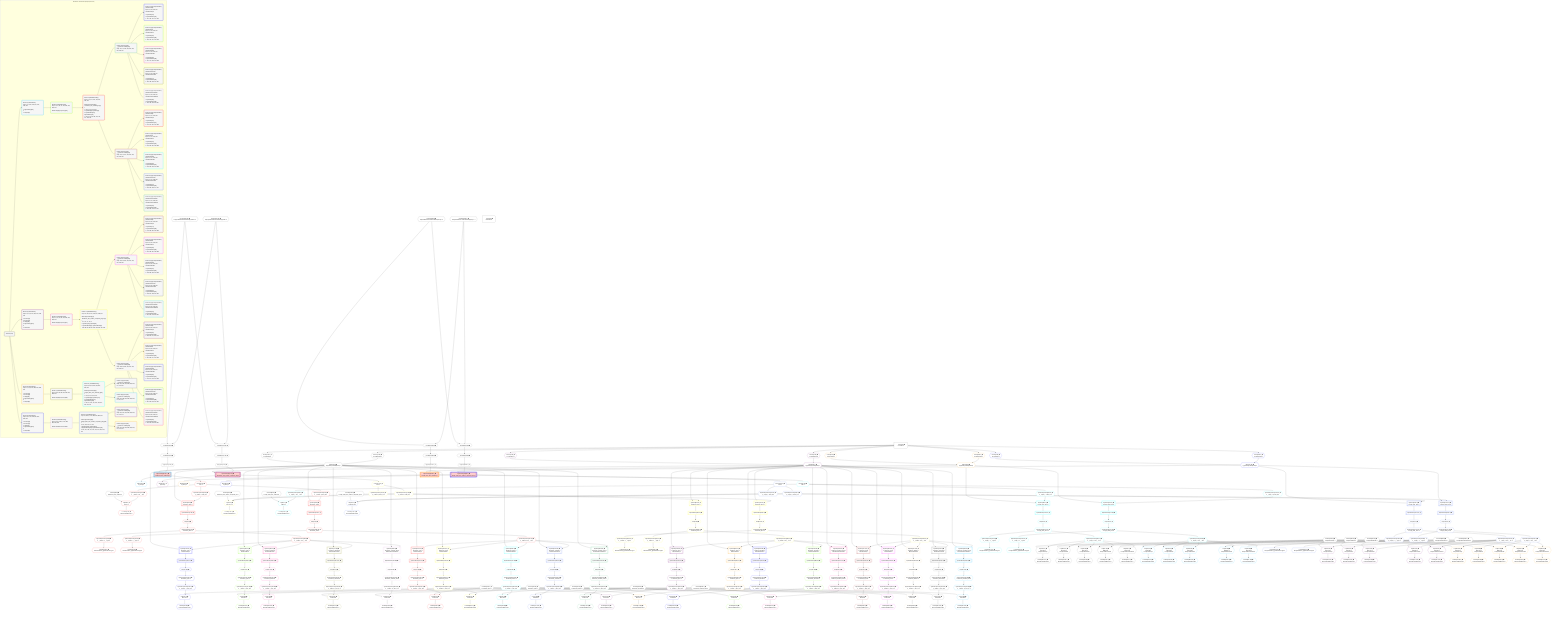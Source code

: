 %%{init: {'themeVariables': { 'fontSize': '12px'}}}%%
graph TD
    classDef path fill:#eee,stroke:#000,color:#000
    classDef plan fill:#fff,stroke-width:1px,color:#000
    classDef itemplan fill:#fff,stroke-width:2px,color:#000
    classDef unbatchedplan fill:#dff,stroke-width:1px,color:#000
    classDef sideeffectplan fill:#fcc,stroke-width:2px,color:#000
    classDef bucket fill:#f6f6f6,color:#000,stroke-width:2px,text-align:left

    subgraph "Buckets for mutations/v4/polymorphic.relay"
    Bucket0("Bucket 0 (root)"):::bucket
    Bucket1("Bucket 1 (mutationField)<br />Deps: 14, 15, 50, 420, 426, 432, 438, 444<br /><br />1: PgInsertSingle[11]<br />2: <br />ᐳ: Object[16]"):::bucket
    Bucket2("Bucket 2 (mutationField)<br />Deps: 26, 2, 69, 420, 426, 432, 438, 444<br /><br />1: Access[23]<br />2: Access[24]<br />3: Object[25]<br />4: PgInsertSingle[22]<br />5: <br />ᐳ: Object[27]"):::bucket
    Bucket3("Bucket 3 (mutationField)<br />Deps: 37, 2, 89, 540, 546, 552, 558, 564<br /><br />1: Access[34]<br />2: Access[35]<br />3: Object[36]<br />4: PgInsertSingle[33]<br />5: <br />ᐳ: Object[38]"):::bucket
    Bucket4("Bucket 4 (mutationField)<br />Deps: 48, 2, 108, 540, 546, 552, 558, 564<br /><br />1: Access[45]<br />2: Access[46]<br />3: Object[47]<br />4: PgInsertSingle[44]<br />5: <br />ᐳ: Object[49]"):::bucket
    Bucket5("Bucket 5 (nullableBoundary)<br />Deps: 16, 11, 50, 14, 420, 426, 432, 438, 444<br /><br />ROOT Object{1}ᐸ{result}ᐳ[16]"):::bucket
    Bucket6("Bucket 6 (nullableBoundary)<br />Deps: 27, 22, 69, 25, 420, 426, 432, 438, 444<br /><br />ROOT Object{2}ᐸ{result}ᐳ[27]"):::bucket
    Bucket7("Bucket 7 (nullableBoundary)<br />Deps: 38, 33, 89, 36, 540, 546, 552, 558, 564<br /><br />ROOT Object{3}ᐸ{result}ᐳ[38]"):::bucket
    Bucket8("Bucket 8 (nullableBoundary)<br />Deps: 49, 44, 108, 47, 540, 546, 552, 558, 564<br /><br />ROOT Object{4}ᐸ{result}ᐳ[49]"):::bucket
    Bucket9("Bucket 9 (nullableBoundary)<br />Deps: 11, 50, 14, 420, 426, 432, 438, 444<br /><br />ROOT PgInsertSingle{1}ᐸrelational_item_relations()ᐳ[11]<br />1: <br />ᐳ: 52, 51, 53, 54, 55, 63<br />2: PgSelect[56], PgSelect[64]<br />3: PgSelectRows[61], PgSelectRows[67]<br />ᐳ: 60, 62, 66, 68, 128, 130, 131, 197, 199, 200"):::bucket
    Bucket10("Bucket 10 (nullableBoundary)<br />Deps: 22, 69, 25, 420, 426, 432, 438, 444<br /><br />ROOT PgInsertSingle{2}ᐸrelational_item_relation_composite_pks()ᐳ[22]<br />1: <br />ᐳ: 71, 70, 72, 73, 74<br />2: PgSelect[76], PgSelect[84]<br />3: PgSelectRows[81], PgSelectRows[87]<br />ᐳ: 80, 82, 86, 88, 266, 268, 269, 335, 337, 338"):::bucket
    Bucket11("Bucket 11 (nullableBoundary)<br />Deps: 33, 89, 36, 540, 546, 552, 558, 564<br /><br />ROOT PgInsertSingle{3}ᐸsingle_table_item_relations()ᐳ[33]<br />1: <br />ᐳ: 91, 90, 92, 93, 94, 102<br />2: PgSelect[95], PgSelect[103]<br />3: PgSelectRows[100], PgSelectRows[106]<br />ᐳ: 99, 101, 105, 107, 404, 406, 407, 408, 410, 411"):::bucket
    Bucket12("Bucket 12 (nullableBoundary)<br />Deps: 44, 108, 47, 540, 546, 552, 558, 564<br /><br />ROOT PgInsertSingle{4}ᐸsingle_table_item_relation_composite_pks()ᐳ[44]<br />1: <br />ᐳ: 110, 109, 111, 112, 113<br />2: PgSelect[115], PgSelect[123]<br />3: PgSelectRows[120], PgSelectRows[126]<br />ᐳ: 119, 121, 125, 127, 412, 414, 415, 416, 418, 419"):::bucket
    Bucket13("Bucket 13 (polymorphic)<br />__typename: Lambda[131]<br />Deps: 131, 14, 128, 420, 426, 432, 438, 444, 130"):::bucket
    Bucket14("Bucket 14 (polymorphic)<br />__typename: Lambda[200]<br />Deps: 200, 14, 197, 420, 426, 432, 438, 444, 199"):::bucket
    Bucket15("Bucket 15 (polymorphic)<br />__typename: Lambda[269]<br />Deps: 269, 25, 266, 420, 426, 432, 438, 444, 268"):::bucket
    Bucket16("Bucket 16 (polymorphic)<br />__typename: Lambda[338]<br />Deps: 338, 25, 335, 420, 426, 432, 438, 444, 337"):::bucket
    Bucket17("Bucket 17 (polymorphic)<br />__typename: Lambda[407]<br />Deps: 540, 404, 546, 552, 558, 564, 407, 101, 406"):::bucket
    Bucket18("Bucket 18 (polymorphic)<br />__typename: Lambda[411]<br />Deps: 540, 408, 546, 552, 558, 564, 411, 107, 410"):::bucket
    Bucket19("Bucket 19 (polymorphic)<br />__typename: Lambda[415]<br />Deps: 540, 412, 546, 552, 558, 564, 415, 121, 414"):::bucket
    Bucket20("Bucket 20 (polymorphic)<br />__typename: Lambda[419]<br />Deps: 540, 416, 546, 552, 558, 564, 419, 127, 418"):::bucket
    Bucket21("Bucket 21 (polymorphicPartition)<br />|RelationalTopic<br />Deps: 14, 128, 420, 130<br />ᐳRelationalTopic<br /><br />1: PgSelect[133]<br />2: PgSelectRows[142]<br />ᐳ: 141, 144, 421, 422, 423"):::bucket
    Bucket22("Bucket 22 (polymorphicPartition)<br />|RelationalPost<br />Deps: 14, 128, 426, 130<br />ᐳRelationalPost<br /><br />1: PgSelect[146]<br />2: PgSelectRows[155]<br />ᐳ: 154, 157, 427, 428, 429"):::bucket
    Bucket23("Bucket 23 (polymorphicPartition)<br />|RelationalDivider<br />Deps: 14, 128, 432, 130<br />ᐳRelationalDivider<br /><br />1: PgSelect[159]<br />2: PgSelectRows[168]<br />ᐳ: 167, 170, 433, 434, 435"):::bucket
    Bucket24("Bucket 24 (polymorphicPartition)<br />|RelationalChecklist<br />Deps: 14, 128, 438, 130<br />ᐳRelationalChecklist<br /><br />1: PgSelect[172]<br />2: PgSelectRows[181]<br />ᐳ: 180, 183, 439, 440, 441"):::bucket
    Bucket25("Bucket 25 (polymorphicPartition)<br />|RelationalChecklistItem<br />Deps: 14, 128, 444, 130<br />ᐳRelationalChecklistItem<br /><br />1: PgSelect[185]<br />2: PgSelectRows[194]<br />ᐳ: 193, 196, 445, 446, 447"):::bucket
    Bucket26("Bucket 26 (polymorphicPartition)<br />|RelationalTopic<br />Deps: 14, 197, 420, 199<br />ᐳRelationalTopic<br /><br />1: PgSelect[202]<br />2: PgSelectRows[211]<br />ᐳ: 210, 213, 451, 452, 453"):::bucket
    Bucket27("Bucket 27 (polymorphicPartition)<br />|RelationalPost<br />Deps: 14, 197, 426, 199<br />ᐳRelationalPost<br /><br />1: PgSelect[215]<br />2: PgSelectRows[224]<br />ᐳ: 223, 226, 457, 458, 459"):::bucket
    Bucket28("Bucket 28 (polymorphicPartition)<br />|RelationalDivider<br />Deps: 14, 197, 432, 199<br />ᐳRelationalDivider<br /><br />1: PgSelect[228]<br />2: PgSelectRows[237]<br />ᐳ: 236, 239, 463, 464, 465"):::bucket
    Bucket29("Bucket 29 (polymorphicPartition)<br />|RelationalChecklist<br />Deps: 14, 197, 438, 199<br />ᐳRelationalChecklist<br /><br />1: PgSelect[241]<br />2: PgSelectRows[250]<br />ᐳ: 249, 252, 469, 470, 471"):::bucket
    Bucket30("Bucket 30 (polymorphicPartition)<br />|RelationalChecklistItem<br />Deps: 14, 197, 444, 199<br />ᐳRelationalChecklistItem<br /><br />1: PgSelect[254]<br />2: PgSelectRows[263]<br />ᐳ: 262, 265, 475, 476, 477"):::bucket
    Bucket31("Bucket 31 (polymorphicPartition)<br />|RelationalTopic<br />Deps: 25, 266, 420, 268<br />ᐳRelationalTopic<br /><br />1: PgSelect[271]<br />2: PgSelectRows[280]<br />ᐳ: 279, 282, 481, 482, 483"):::bucket
    Bucket32("Bucket 32 (polymorphicPartition)<br />|RelationalPost<br />Deps: 25, 266, 426, 268<br />ᐳRelationalPost<br /><br />1: PgSelect[284]<br />2: PgSelectRows[293]<br />ᐳ: 292, 295, 487, 488, 489"):::bucket
    Bucket33("Bucket 33 (polymorphicPartition)<br />|RelationalDivider<br />Deps: 25, 266, 432, 268<br />ᐳRelationalDivider<br /><br />1: PgSelect[297]<br />2: PgSelectRows[306]<br />ᐳ: 305, 308, 493, 494, 495"):::bucket
    Bucket34("Bucket 34 (polymorphicPartition)<br />|RelationalChecklist<br />Deps: 25, 266, 438, 268<br />ᐳRelationalChecklist<br /><br />1: PgSelect[310]<br />2: PgSelectRows[319]<br />ᐳ: 318, 321, 499, 500, 501"):::bucket
    Bucket35("Bucket 35 (polymorphicPartition)<br />|RelationalChecklistItem<br />Deps: 25, 266, 444, 268<br />ᐳRelationalChecklistItem<br /><br />1: PgSelect[323]<br />2: PgSelectRows[332]<br />ᐳ: 331, 334, 505, 506, 507"):::bucket
    Bucket36("Bucket 36 (polymorphicPartition)<br />|RelationalTopic<br />Deps: 25, 335, 420, 337<br />ᐳRelationalTopic<br /><br />1: PgSelect[340]<br />2: PgSelectRows[349]<br />ᐳ: 348, 351, 511, 512, 513"):::bucket
    Bucket37("Bucket 37 (polymorphicPartition)<br />|RelationalPost<br />Deps: 25, 335, 426, 337<br />ᐳRelationalPost<br /><br />1: PgSelect[353]<br />2: PgSelectRows[362]<br />ᐳ: 361, 364, 517, 518, 519"):::bucket
    Bucket38("Bucket 38 (polymorphicPartition)<br />|RelationalDivider<br />Deps: 25, 335, 432, 337<br />ᐳRelationalDivider<br /><br />1: PgSelect[366]<br />2: PgSelectRows[375]<br />ᐳ: 374, 377, 523, 524, 525"):::bucket
    Bucket39("Bucket 39 (polymorphicPartition)<br />|RelationalChecklist<br />Deps: 25, 335, 438, 337<br />ᐳRelationalChecklist<br /><br />1: PgSelect[379]<br />2: PgSelectRows[388]<br />ᐳ: 387, 390, 529, 530, 531"):::bucket
    Bucket40("Bucket 40 (polymorphicPartition)<br />|RelationalChecklistItem<br />Deps: 25, 335, 444, 337<br />ᐳRelationalChecklistItem<br /><br />1: PgSelect[392]<br />2: PgSelectRows[401]<br />ᐳ: 400, 403, 535, 536, 537"):::bucket
    end
    Bucket0 --> Bucket1 & Bucket2 & Bucket3 & Bucket4
    Bucket1 --> Bucket5
    Bucket2 --> Bucket6
    Bucket3 --> Bucket7
    Bucket4 --> Bucket8
    Bucket5 --> Bucket9
    Bucket6 --> Bucket10
    Bucket7 --> Bucket11
    Bucket8 --> Bucket12
    Bucket9 --> Bucket13 & Bucket14
    Bucket10 --> Bucket15 & Bucket16
    Bucket11 --> Bucket17 & Bucket18
    Bucket12 --> Bucket19 & Bucket20
    Bucket13 --> Bucket21 & Bucket22 & Bucket23 & Bucket24 & Bucket25
    Bucket14 --> Bucket26 & Bucket27 & Bucket28 & Bucket29 & Bucket30
    Bucket15 --> Bucket31 & Bucket32 & Bucket33 & Bucket34 & Bucket35
    Bucket16 --> Bucket36 & Bucket37 & Bucket38 & Bucket39 & Bucket40

    %% plan dependencies
    __InputObject8{{"__InputObject[8∈0] ➊"}}:::plan
    Constant660{{"Constant[660∈0] ➊<br />ᐸ'WyJyZWxhdGlvbmFsX3RvcGljcyIsMV0='ᐳ"}}:::plan
    Constant661{{"Constant[661∈0] ➊<br />ᐸ'WyJyZWxhdGlvbmFsX3RvcGljcyIsMl0='ᐳ"}}:::plan
    Constant660 & Constant661 --> __InputObject8
    __InputObject30{{"__InputObject[30∈0] ➊"}}:::plan
    Constant662{{"Constant[662∈0] ➊<br />ᐸ'WyJTaW5nbGVUYWJsZVRvcGljIiwxXQ=='ᐳ"}}:::plan
    Constant663{{"Constant[663∈0] ➊<br />ᐸ'WyJTaW5nbGVUYWJsZVRvcGljIiwyXQ=='ᐳ"}}:::plan
    Constant662 & Constant663 --> __InputObject30
    __InputObject6{{"__InputObject[6∈0] ➊"}}:::plan
    __InputObject8 --> __InputObject6
    Object14{{"Object[14∈0] ➊<br />ᐸ{pgSettings,withPgClient}ᐳ"}}:::plan
    Access12{{"Access[12∈0] ➊<br />ᐸ2.pgSettingsᐳ"}}:::plan
    Access13{{"Access[13∈0] ➊<br />ᐸ2.withPgClientᐳ"}}:::plan
    Access12 & Access13 --> Object14
    __InputObject17{{"__InputObject[17∈0] ➊"}}:::plan
    __InputObject19{{"__InputObject[19∈0] ➊"}}:::plan
    __InputObject19 --> __InputObject17
    Constant660 & Constant661 --> __InputObject19
    __InputObject28{{"__InputObject[28∈0] ➊"}}:::plan
    __InputObject30 --> __InputObject28
    __InputObject39{{"__InputObject[39∈0] ➊"}}:::plan
    __InputObject41{{"__InputObject[41∈0] ➊"}}:::plan
    __InputObject41 --> __InputObject39
    Constant662 & Constant663 --> __InputObject41
    __Value2["__Value[2∈0] ➊<br />ᐸcontextᐳ"]:::plan
    __Value2 --> Access12
    __Value2 --> Access13
    ApplyInput15{{"ApplyInput[15∈0] ➊"}}:::plan
    __InputObject6 --> ApplyInput15
    ApplyInput26{{"ApplyInput[26∈0] ➊"}}:::plan
    __InputObject17 --> ApplyInput26
    ApplyInput37{{"ApplyInput[37∈0] ➊"}}:::plan
    __InputObject28 --> ApplyInput37
    ApplyInput48{{"ApplyInput[48∈0] ➊"}}:::plan
    __InputObject39 --> ApplyInput48
    __Value4["__Value[4∈0] ➊<br />ᐸrootValueᐳ"]:::plan
    Constant50{{"Constant[50∈0] ➊<br />ᐸ'relational_item_relations'ᐳ"}}:::plan
    Constant69{{"Constant[69∈0] ➊<br />ᐸ'relational_item_relation_composite_pks'ᐳ"}}:::plan
    Constant89{{"Constant[89∈0] ➊<br />ᐸ'single_table_item_relations'ᐳ"}}:::plan
    Constant108{{"Constant[108∈0] ➊<br />ᐸ'single_table_item_relation_composite_pks'ᐳ"}}:::plan
    Constant420{{"Constant[420∈0] ➊<br />ᐸ'relational_topics'ᐳ"}}:::plan
    Constant426{{"Constant[426∈0] ➊<br />ᐸ'relational_posts'ᐳ"}}:::plan
    Constant432{{"Constant[432∈0] ➊<br />ᐸ'relational_dividers'ᐳ"}}:::plan
    Constant438{{"Constant[438∈0] ➊<br />ᐸ'relational_checklists'ᐳ"}}:::plan
    Constant444{{"Constant[444∈0] ➊<br />ᐸ'relational_checklist_items'ᐳ"}}:::plan
    Constant540{{"Constant[540∈0] ➊<br />ᐸ'SingleTableTopic'ᐳ"}}:::plan
    Constant546{{"Constant[546∈0] ➊<br />ᐸ'SingleTablePost'ᐳ"}}:::plan
    Constant552{{"Constant[552∈0] ➊<br />ᐸ'SingleTableDivider'ᐳ"}}:::plan
    Constant558{{"Constant[558∈0] ➊<br />ᐸ'SingleTableChecklist'ᐳ"}}:::plan
    Constant564{{"Constant[564∈0] ➊<br />ᐸ'SingleTableChecklistItem'ᐳ"}}:::plan
    PgInsertSingle11[["PgInsertSingle[11∈1] ➊<br />ᐸrelational_item_relations()ᐳ"]]:::sideeffectplan
    Object14 & ApplyInput15 --> PgInsertSingle11
    Object16{{"Object[16∈1] ➊<br />ᐸ{result}ᐳ"}}:::plan
    PgInsertSingle11 --> Object16
    List53{{"List[53∈9] ➊<br />ᐸ50,51ᐳ"}}:::plan
    PgClassExpression51{{"PgClassExpression[51∈9] ➊<br />ᐸ__relation...ons__.”id”ᐳ"}}:::plan
    Constant50 & PgClassExpression51 --> List53
    PgSelect56[["PgSelect[56∈9] ➊<br />ᐸrelational_itemsᐳ"]]:::plan
    PgClassExpression55{{"PgClassExpression[55∈9] ➊<br />ᐸ__relation...”child_id”ᐳ"}}:::plan
    Object14 & PgClassExpression55 --> PgSelect56
    PgSelect64[["PgSelect[64∈9] ➊<br />ᐸrelational_itemsᐳ"]]:::plan
    PgClassExpression63{{"PgClassExpression[63∈9] ➊<br />ᐸ__relation...parent_id”ᐳ"}}:::plan
    Object14 & PgClassExpression63 --> PgSelect64
    Access52{{"Access[52∈9] ➊<br />ᐸ11.tᐳ"}}:::plan
    Access52 --> PgClassExpression51
    PgInsertSingle11 --> Access52
    Lambda54{{"Lambda[54∈9] ➊<br />ᐸbase64JSONEncodeᐳ"}}:::plan
    List53 --> Lambda54
    Access52 --> PgClassExpression55
    First60{{"First[60∈9] ➊"}}:::plan
    PgSelectRows61[["PgSelectRows[61∈9] ➊"]]:::plan
    PgSelectRows61 --> First60
    PgSelect56 --> PgSelectRows61
    PgSelectSingle62{{"PgSelectSingle[62∈9] ➊<br />ᐸrelational_itemsᐳ"}}:::plan
    First60 --> PgSelectSingle62
    Access52 --> PgClassExpression63
    First66{{"First[66∈9] ➊"}}:::plan
    PgSelectRows67[["PgSelectRows[67∈9] ➊"]]:::plan
    PgSelectRows67 --> First66
    PgSelect64 --> PgSelectRows67
    PgSelectSingle68{{"PgSelectSingle[68∈9] ➊<br />ᐸrelational_itemsᐳ"}}:::plan
    First66 --> PgSelectSingle68
    PgClassExpression128{{"PgClassExpression[128∈9] ➊<br />ᐸ__relation...ems__.”id”ᐳ"}}:::plan
    PgSelectSingle62 --> PgClassExpression128
    PgClassExpression130{{"PgClassExpression[130∈9] ➊<br />ᐸ__relation...s__.”type”ᐳ"}}:::plan
    PgSelectSingle62 --> PgClassExpression130
    Lambda131{{"Lambda[131∈9] ➊<br />ᐸRelationalItem_typeNameFromTypeᐳ"}}:::plan
    PgClassExpression130 --> Lambda131
    PgClassExpression197{{"PgClassExpression[197∈9] ➊<br />ᐸ__relation...ems__.”id”ᐳ"}}:::plan
    PgSelectSingle68 --> PgClassExpression197
    PgClassExpression199{{"PgClassExpression[199∈9] ➊<br />ᐸ__relation...s__.”type”ᐳ"}}:::plan
    PgSelectSingle68 --> PgClassExpression199
    Lambda200{{"Lambda[200∈9] ➊<br />ᐸRelationalItem_typeNameFromTypeᐳ"}}:::plan
    PgClassExpression199 --> Lambda200
    PgSelect133[["PgSelect[133∈21] ➊<br />ᐸrelational_topicsᐳ<br />ᐳRelationalTopic"]]:::plan
    Object14 & PgClassExpression128 --> PgSelect133
    List422{{"List[422∈21] ➊^<br />ᐸ420,421ᐳ"}}:::plan
    PgClassExpression421{{"PgClassExpression[421∈21] ➊^<br />ᐸ__relation...c_item_id”ᐳ"}}:::plan
    Constant420 & PgClassExpression421 --> List422
    First141{{"First[141∈21] ➊^"}}:::plan
    PgSelectRows142[["PgSelectRows[142∈21] ➊^"]]:::plan
    PgSelectRows142 --> First141
    PgSelect133 --> PgSelectRows142
    PgSelectSingle144{{"PgSelectSingle[144∈21] ➊^<br />ᐸrelational_topicsᐳ"}}:::plan
    First141 --> PgSelectSingle144
    PgSelectSingle144 --> PgClassExpression421
    Lambda423{{"Lambda[423∈21] ➊^<br />ᐸbase64JSONEncodeᐳ"}}:::plan
    List422 --> Lambda423
    PgSelect146[["PgSelect[146∈22] ➊<br />ᐸrelational_postsᐳ<br />ᐳRelationalPost"]]:::plan
    Object14 & PgClassExpression128 --> PgSelect146
    List428{{"List[428∈22] ➊^<br />ᐸ426,427ᐳ"}}:::plan
    PgClassExpression427{{"PgClassExpression[427∈22] ➊^<br />ᐸ__relation...t_item_id”ᐳ"}}:::plan
    Constant426 & PgClassExpression427 --> List428
    First154{{"First[154∈22] ➊^"}}:::plan
    PgSelectRows155[["PgSelectRows[155∈22] ➊^"]]:::plan
    PgSelectRows155 --> First154
    PgSelect146 --> PgSelectRows155
    PgSelectSingle157{{"PgSelectSingle[157∈22] ➊^<br />ᐸrelational_postsᐳ"}}:::plan
    First154 --> PgSelectSingle157
    PgSelectSingle157 --> PgClassExpression427
    Lambda429{{"Lambda[429∈22] ➊^<br />ᐸbase64JSONEncodeᐳ"}}:::plan
    List428 --> Lambda429
    PgSelect159[["PgSelect[159∈23] ➊<br />ᐸrelational_dividersᐳ<br />ᐳRelationalDivider"]]:::plan
    Object14 & PgClassExpression128 --> PgSelect159
    List434{{"List[434∈23] ➊^<br />ᐸ432,433ᐳ"}}:::plan
    PgClassExpression433{{"PgClassExpression[433∈23] ➊^<br />ᐸ__relation...r_item_id”ᐳ"}}:::plan
    Constant432 & PgClassExpression433 --> List434
    First167{{"First[167∈23] ➊^"}}:::plan
    PgSelectRows168[["PgSelectRows[168∈23] ➊^"]]:::plan
    PgSelectRows168 --> First167
    PgSelect159 --> PgSelectRows168
    PgSelectSingle170{{"PgSelectSingle[170∈23] ➊^<br />ᐸrelational_dividersᐳ"}}:::plan
    First167 --> PgSelectSingle170
    PgSelectSingle170 --> PgClassExpression433
    Lambda435{{"Lambda[435∈23] ➊^<br />ᐸbase64JSONEncodeᐳ"}}:::plan
    List434 --> Lambda435
    PgSelect172[["PgSelect[172∈24] ➊<br />ᐸrelational_checklistsᐳ<br />ᐳRelationalChecklist"]]:::plan
    Object14 & PgClassExpression128 --> PgSelect172
    List440{{"List[440∈24] ➊^<br />ᐸ438,439ᐳ"}}:::plan
    PgClassExpression439{{"PgClassExpression[439∈24] ➊^<br />ᐸ__relation...t_item_id”ᐳ"}}:::plan
    Constant438 & PgClassExpression439 --> List440
    First180{{"First[180∈24] ➊^"}}:::plan
    PgSelectRows181[["PgSelectRows[181∈24] ➊^"]]:::plan
    PgSelectRows181 --> First180
    PgSelect172 --> PgSelectRows181
    PgSelectSingle183{{"PgSelectSingle[183∈24] ➊^<br />ᐸrelational_checklistsᐳ"}}:::plan
    First180 --> PgSelectSingle183
    PgSelectSingle183 --> PgClassExpression439
    Lambda441{{"Lambda[441∈24] ➊^<br />ᐸbase64JSONEncodeᐳ"}}:::plan
    List440 --> Lambda441
    PgSelect185[["PgSelect[185∈25] ➊<br />ᐸrelational_checklist_itemsᐳ<br />ᐳRelationalChecklistItem"]]:::plan
    Object14 & PgClassExpression128 --> PgSelect185
    List446{{"List[446∈25] ➊^<br />ᐸ444,445ᐳ"}}:::plan
    PgClassExpression445{{"PgClassExpression[445∈25] ➊^<br />ᐸ__relation...m_item_id”ᐳ"}}:::plan
    Constant444 & PgClassExpression445 --> List446
    First193{{"First[193∈25] ➊^"}}:::plan
    PgSelectRows194[["PgSelectRows[194∈25] ➊^"]]:::plan
    PgSelectRows194 --> First193
    PgSelect185 --> PgSelectRows194
    PgSelectSingle196{{"PgSelectSingle[196∈25] ➊^<br />ᐸrelational_checklist_itemsᐳ"}}:::plan
    First193 --> PgSelectSingle196
    PgSelectSingle196 --> PgClassExpression445
    Lambda447{{"Lambda[447∈25] ➊^<br />ᐸbase64JSONEncodeᐳ"}}:::plan
    List446 --> Lambda447
    PgSelect202[["PgSelect[202∈26] ➊<br />ᐸrelational_topicsᐳ<br />ᐳRelationalTopic"]]:::plan
    Object14 & PgClassExpression197 --> PgSelect202
    List452{{"List[452∈26] ➊^<br />ᐸ420,451ᐳ"}}:::plan
    PgClassExpression451{{"PgClassExpression[451∈26] ➊^<br />ᐸ__relation...c_item_id”ᐳ"}}:::plan
    Constant420 & PgClassExpression451 --> List452
    First210{{"First[210∈26] ➊^"}}:::plan
    PgSelectRows211[["PgSelectRows[211∈26] ➊^"]]:::plan
    PgSelectRows211 --> First210
    PgSelect202 --> PgSelectRows211
    PgSelectSingle213{{"PgSelectSingle[213∈26] ➊^<br />ᐸrelational_topicsᐳ"}}:::plan
    First210 --> PgSelectSingle213
    PgSelectSingle213 --> PgClassExpression451
    Lambda453{{"Lambda[453∈26] ➊^<br />ᐸbase64JSONEncodeᐳ"}}:::plan
    List452 --> Lambda453
    PgSelect215[["PgSelect[215∈27] ➊<br />ᐸrelational_postsᐳ<br />ᐳRelationalPost"]]:::plan
    Object14 & PgClassExpression197 --> PgSelect215
    List458{{"List[458∈27] ➊^<br />ᐸ426,457ᐳ"}}:::plan
    PgClassExpression457{{"PgClassExpression[457∈27] ➊^<br />ᐸ__relation...t_item_id”ᐳ"}}:::plan
    Constant426 & PgClassExpression457 --> List458
    First223{{"First[223∈27] ➊^"}}:::plan
    PgSelectRows224[["PgSelectRows[224∈27] ➊^"]]:::plan
    PgSelectRows224 --> First223
    PgSelect215 --> PgSelectRows224
    PgSelectSingle226{{"PgSelectSingle[226∈27] ➊^<br />ᐸrelational_postsᐳ"}}:::plan
    First223 --> PgSelectSingle226
    PgSelectSingle226 --> PgClassExpression457
    Lambda459{{"Lambda[459∈27] ➊^<br />ᐸbase64JSONEncodeᐳ"}}:::plan
    List458 --> Lambda459
    PgSelect228[["PgSelect[228∈28] ➊<br />ᐸrelational_dividersᐳ<br />ᐳRelationalDivider"]]:::plan
    Object14 & PgClassExpression197 --> PgSelect228
    List464{{"List[464∈28] ➊^<br />ᐸ432,463ᐳ"}}:::plan
    PgClassExpression463{{"PgClassExpression[463∈28] ➊^<br />ᐸ__relation...r_item_id”ᐳ"}}:::plan
    Constant432 & PgClassExpression463 --> List464
    First236{{"First[236∈28] ➊^"}}:::plan
    PgSelectRows237[["PgSelectRows[237∈28] ➊^"]]:::plan
    PgSelectRows237 --> First236
    PgSelect228 --> PgSelectRows237
    PgSelectSingle239{{"PgSelectSingle[239∈28] ➊^<br />ᐸrelational_dividersᐳ"}}:::plan
    First236 --> PgSelectSingle239
    PgSelectSingle239 --> PgClassExpression463
    Lambda465{{"Lambda[465∈28] ➊^<br />ᐸbase64JSONEncodeᐳ"}}:::plan
    List464 --> Lambda465
    PgSelect241[["PgSelect[241∈29] ➊<br />ᐸrelational_checklistsᐳ<br />ᐳRelationalChecklist"]]:::plan
    Object14 & PgClassExpression197 --> PgSelect241
    List470{{"List[470∈29] ➊^<br />ᐸ438,469ᐳ"}}:::plan
    PgClassExpression469{{"PgClassExpression[469∈29] ➊^<br />ᐸ__relation...t_item_id”ᐳ"}}:::plan
    Constant438 & PgClassExpression469 --> List470
    First249{{"First[249∈29] ➊^"}}:::plan
    PgSelectRows250[["PgSelectRows[250∈29] ➊^"]]:::plan
    PgSelectRows250 --> First249
    PgSelect241 --> PgSelectRows250
    PgSelectSingle252{{"PgSelectSingle[252∈29] ➊^<br />ᐸrelational_checklistsᐳ"}}:::plan
    First249 --> PgSelectSingle252
    PgSelectSingle252 --> PgClassExpression469
    Lambda471{{"Lambda[471∈29] ➊^<br />ᐸbase64JSONEncodeᐳ"}}:::plan
    List470 --> Lambda471
    PgSelect254[["PgSelect[254∈30] ➊<br />ᐸrelational_checklist_itemsᐳ<br />ᐳRelationalChecklistItem"]]:::plan
    Object14 & PgClassExpression197 --> PgSelect254
    List476{{"List[476∈30] ➊^<br />ᐸ444,475ᐳ"}}:::plan
    PgClassExpression475{{"PgClassExpression[475∈30] ➊^<br />ᐸ__relation...m_item_id”ᐳ"}}:::plan
    Constant444 & PgClassExpression475 --> List476
    First262{{"First[262∈30] ➊^"}}:::plan
    PgSelectRows263[["PgSelectRows[263∈30] ➊^"]]:::plan
    PgSelectRows263 --> First262
    PgSelect254 --> PgSelectRows263
    PgSelectSingle265{{"PgSelectSingle[265∈30] ➊^<br />ᐸrelational_checklist_itemsᐳ"}}:::plan
    First262 --> PgSelectSingle265
    PgSelectSingle265 --> PgClassExpression475
    Lambda477{{"Lambda[477∈30] ➊^<br />ᐸbase64JSONEncodeᐳ"}}:::plan
    List476 --> Lambda477
    PgInsertSingle22[["PgInsertSingle[22∈2] ➊<br />ᐸrelational_item_relation_composite_pks()ᐳ"]]:::sideeffectplan
    Object25{{"Object[25∈2] ➊<br />ᐸ{pgSettings,withPgClient}ᐳ"}}:::plan
    Object25 & ApplyInput26 --> PgInsertSingle22
    Access23{{"Access[23∈2] ➊<br />ᐸ2.pgSettingsᐳ"}}:::plan
    Access24{{"Access[24∈2] ➊<br />ᐸ2.withPgClientᐳ"}}:::plan
    Access23 & Access24 --> Object25
    __Value2 --> Access23
    __Value2 --> Access24
    Object27{{"Object[27∈2] ➊<br />ᐸ{result}ᐳ"}}:::plan
    PgInsertSingle22 --> Object27
    List73{{"List[73∈10] ➊<br />ᐸ69,70,72ᐳ"}}:::plan
    PgClassExpression70{{"PgClassExpression[70∈10] ➊<br />ᐸ__relation...parent_id”ᐳ"}}:::plan
    PgClassExpression72{{"PgClassExpression[72∈10] ➊<br />ᐸ__relation...”child_id”ᐳ"}}:::plan
    Constant69 & PgClassExpression70 & PgClassExpression72 --> List73
    PgSelect76[["PgSelect[76∈10] ➊<br />ᐸrelational_itemsᐳ"]]:::plan
    Object25 & PgClassExpression72 --> PgSelect76
    PgSelect84[["PgSelect[84∈10] ➊<br />ᐸrelational_itemsᐳ"]]:::plan
    Object25 & PgClassExpression70 --> PgSelect84
    Access71{{"Access[71∈10] ➊<br />ᐸ22.tᐳ"}}:::plan
    Access71 --> PgClassExpression70
    PgInsertSingle22 --> Access71
    Access71 --> PgClassExpression72
    Lambda74{{"Lambda[74∈10] ➊<br />ᐸbase64JSONEncodeᐳ"}}:::plan
    List73 --> Lambda74
    First80{{"First[80∈10] ➊"}}:::plan
    PgSelectRows81[["PgSelectRows[81∈10] ➊"]]:::plan
    PgSelectRows81 --> First80
    PgSelect76 --> PgSelectRows81
    PgSelectSingle82{{"PgSelectSingle[82∈10] ➊<br />ᐸrelational_itemsᐳ"}}:::plan
    First80 --> PgSelectSingle82
    First86{{"First[86∈10] ➊"}}:::plan
    PgSelectRows87[["PgSelectRows[87∈10] ➊"]]:::plan
    PgSelectRows87 --> First86
    PgSelect84 --> PgSelectRows87
    PgSelectSingle88{{"PgSelectSingle[88∈10] ➊<br />ᐸrelational_itemsᐳ"}}:::plan
    First86 --> PgSelectSingle88
    PgClassExpression266{{"PgClassExpression[266∈10] ➊<br />ᐸ__relation...ems__.”id”ᐳ"}}:::plan
    PgSelectSingle82 --> PgClassExpression266
    PgClassExpression268{{"PgClassExpression[268∈10] ➊<br />ᐸ__relation...s__.”type”ᐳ"}}:::plan
    PgSelectSingle82 --> PgClassExpression268
    Lambda269{{"Lambda[269∈10] ➊<br />ᐸRelationalItem_typeNameFromTypeᐳ"}}:::plan
    PgClassExpression268 --> Lambda269
    PgClassExpression335{{"PgClassExpression[335∈10] ➊<br />ᐸ__relation...ems__.”id”ᐳ"}}:::plan
    PgSelectSingle88 --> PgClassExpression335
    PgClassExpression337{{"PgClassExpression[337∈10] ➊<br />ᐸ__relation...s__.”type”ᐳ"}}:::plan
    PgSelectSingle88 --> PgClassExpression337
    Lambda338{{"Lambda[338∈10] ➊<br />ᐸRelationalItem_typeNameFromTypeᐳ"}}:::plan
    PgClassExpression337 --> Lambda338
    PgSelect271[["PgSelect[271∈31] ➊<br />ᐸrelational_topicsᐳ<br />ᐳRelationalTopic"]]:::plan
    Object25 & PgClassExpression266 --> PgSelect271
    List482{{"List[482∈31] ➊^<br />ᐸ420,481ᐳ"}}:::plan
    PgClassExpression481{{"PgClassExpression[481∈31] ➊^<br />ᐸ__relation...c_item_id”ᐳ"}}:::plan
    Constant420 & PgClassExpression481 --> List482
    First279{{"First[279∈31] ➊^"}}:::plan
    PgSelectRows280[["PgSelectRows[280∈31] ➊^"]]:::plan
    PgSelectRows280 --> First279
    PgSelect271 --> PgSelectRows280
    PgSelectSingle282{{"PgSelectSingle[282∈31] ➊^<br />ᐸrelational_topicsᐳ"}}:::plan
    First279 --> PgSelectSingle282
    PgSelectSingle282 --> PgClassExpression481
    Lambda483{{"Lambda[483∈31] ➊^<br />ᐸbase64JSONEncodeᐳ"}}:::plan
    List482 --> Lambda483
    PgSelect284[["PgSelect[284∈32] ➊<br />ᐸrelational_postsᐳ<br />ᐳRelationalPost"]]:::plan
    Object25 & PgClassExpression266 --> PgSelect284
    List488{{"List[488∈32] ➊^<br />ᐸ426,487ᐳ"}}:::plan
    PgClassExpression487{{"PgClassExpression[487∈32] ➊^<br />ᐸ__relation...t_item_id”ᐳ"}}:::plan
    Constant426 & PgClassExpression487 --> List488
    First292{{"First[292∈32] ➊^"}}:::plan
    PgSelectRows293[["PgSelectRows[293∈32] ➊^"]]:::plan
    PgSelectRows293 --> First292
    PgSelect284 --> PgSelectRows293
    PgSelectSingle295{{"PgSelectSingle[295∈32] ➊^<br />ᐸrelational_postsᐳ"}}:::plan
    First292 --> PgSelectSingle295
    PgSelectSingle295 --> PgClassExpression487
    Lambda489{{"Lambda[489∈32] ➊^<br />ᐸbase64JSONEncodeᐳ"}}:::plan
    List488 --> Lambda489
    PgSelect297[["PgSelect[297∈33] ➊<br />ᐸrelational_dividersᐳ<br />ᐳRelationalDivider"]]:::plan
    Object25 & PgClassExpression266 --> PgSelect297
    List494{{"List[494∈33] ➊^<br />ᐸ432,493ᐳ"}}:::plan
    PgClassExpression493{{"PgClassExpression[493∈33] ➊^<br />ᐸ__relation...r_item_id”ᐳ"}}:::plan
    Constant432 & PgClassExpression493 --> List494
    First305{{"First[305∈33] ➊^"}}:::plan
    PgSelectRows306[["PgSelectRows[306∈33] ➊^"]]:::plan
    PgSelectRows306 --> First305
    PgSelect297 --> PgSelectRows306
    PgSelectSingle308{{"PgSelectSingle[308∈33] ➊^<br />ᐸrelational_dividersᐳ"}}:::plan
    First305 --> PgSelectSingle308
    PgSelectSingle308 --> PgClassExpression493
    Lambda495{{"Lambda[495∈33] ➊^<br />ᐸbase64JSONEncodeᐳ"}}:::plan
    List494 --> Lambda495
    PgSelect310[["PgSelect[310∈34] ➊<br />ᐸrelational_checklistsᐳ<br />ᐳRelationalChecklist"]]:::plan
    Object25 & PgClassExpression266 --> PgSelect310
    List500{{"List[500∈34] ➊^<br />ᐸ438,499ᐳ"}}:::plan
    PgClassExpression499{{"PgClassExpression[499∈34] ➊^<br />ᐸ__relation...t_item_id”ᐳ"}}:::plan
    Constant438 & PgClassExpression499 --> List500
    First318{{"First[318∈34] ➊^"}}:::plan
    PgSelectRows319[["PgSelectRows[319∈34] ➊^"]]:::plan
    PgSelectRows319 --> First318
    PgSelect310 --> PgSelectRows319
    PgSelectSingle321{{"PgSelectSingle[321∈34] ➊^<br />ᐸrelational_checklistsᐳ"}}:::plan
    First318 --> PgSelectSingle321
    PgSelectSingle321 --> PgClassExpression499
    Lambda501{{"Lambda[501∈34] ➊^<br />ᐸbase64JSONEncodeᐳ"}}:::plan
    List500 --> Lambda501
    PgSelect323[["PgSelect[323∈35] ➊<br />ᐸrelational_checklist_itemsᐳ<br />ᐳRelationalChecklistItem"]]:::plan
    Object25 & PgClassExpression266 --> PgSelect323
    List506{{"List[506∈35] ➊^<br />ᐸ444,505ᐳ"}}:::plan
    PgClassExpression505{{"PgClassExpression[505∈35] ➊^<br />ᐸ__relation...m_item_id”ᐳ"}}:::plan
    Constant444 & PgClassExpression505 --> List506
    First331{{"First[331∈35] ➊^"}}:::plan
    PgSelectRows332[["PgSelectRows[332∈35] ➊^"]]:::plan
    PgSelectRows332 --> First331
    PgSelect323 --> PgSelectRows332
    PgSelectSingle334{{"PgSelectSingle[334∈35] ➊^<br />ᐸrelational_checklist_itemsᐳ"}}:::plan
    First331 --> PgSelectSingle334
    PgSelectSingle334 --> PgClassExpression505
    Lambda507{{"Lambda[507∈35] ➊^<br />ᐸbase64JSONEncodeᐳ"}}:::plan
    List506 --> Lambda507
    PgSelect340[["PgSelect[340∈36] ➊<br />ᐸrelational_topicsᐳ<br />ᐳRelationalTopic"]]:::plan
    Object25 & PgClassExpression335 --> PgSelect340
    List512{{"List[512∈36] ➊^<br />ᐸ420,511ᐳ"}}:::plan
    PgClassExpression511{{"PgClassExpression[511∈36] ➊^<br />ᐸ__relation...c_item_id”ᐳ"}}:::plan
    Constant420 & PgClassExpression511 --> List512
    First348{{"First[348∈36] ➊^"}}:::plan
    PgSelectRows349[["PgSelectRows[349∈36] ➊^"]]:::plan
    PgSelectRows349 --> First348
    PgSelect340 --> PgSelectRows349
    PgSelectSingle351{{"PgSelectSingle[351∈36] ➊^<br />ᐸrelational_topicsᐳ"}}:::plan
    First348 --> PgSelectSingle351
    PgSelectSingle351 --> PgClassExpression511
    Lambda513{{"Lambda[513∈36] ➊^<br />ᐸbase64JSONEncodeᐳ"}}:::plan
    List512 --> Lambda513
    PgSelect353[["PgSelect[353∈37] ➊<br />ᐸrelational_postsᐳ<br />ᐳRelationalPost"]]:::plan
    Object25 & PgClassExpression335 --> PgSelect353
    List518{{"List[518∈37] ➊^<br />ᐸ426,517ᐳ"}}:::plan
    PgClassExpression517{{"PgClassExpression[517∈37] ➊^<br />ᐸ__relation...t_item_id”ᐳ"}}:::plan
    Constant426 & PgClassExpression517 --> List518
    First361{{"First[361∈37] ➊^"}}:::plan
    PgSelectRows362[["PgSelectRows[362∈37] ➊^"]]:::plan
    PgSelectRows362 --> First361
    PgSelect353 --> PgSelectRows362
    PgSelectSingle364{{"PgSelectSingle[364∈37] ➊^<br />ᐸrelational_postsᐳ"}}:::plan
    First361 --> PgSelectSingle364
    PgSelectSingle364 --> PgClassExpression517
    Lambda519{{"Lambda[519∈37] ➊^<br />ᐸbase64JSONEncodeᐳ"}}:::plan
    List518 --> Lambda519
    PgSelect366[["PgSelect[366∈38] ➊<br />ᐸrelational_dividersᐳ<br />ᐳRelationalDivider"]]:::plan
    Object25 & PgClassExpression335 --> PgSelect366
    List524{{"List[524∈38] ➊^<br />ᐸ432,523ᐳ"}}:::plan
    PgClassExpression523{{"PgClassExpression[523∈38] ➊^<br />ᐸ__relation...r_item_id”ᐳ"}}:::plan
    Constant432 & PgClassExpression523 --> List524
    First374{{"First[374∈38] ➊^"}}:::plan
    PgSelectRows375[["PgSelectRows[375∈38] ➊^"]]:::plan
    PgSelectRows375 --> First374
    PgSelect366 --> PgSelectRows375
    PgSelectSingle377{{"PgSelectSingle[377∈38] ➊^<br />ᐸrelational_dividersᐳ"}}:::plan
    First374 --> PgSelectSingle377
    PgSelectSingle377 --> PgClassExpression523
    Lambda525{{"Lambda[525∈38] ➊^<br />ᐸbase64JSONEncodeᐳ"}}:::plan
    List524 --> Lambda525
    PgSelect379[["PgSelect[379∈39] ➊<br />ᐸrelational_checklistsᐳ<br />ᐳRelationalChecklist"]]:::plan
    Object25 & PgClassExpression335 --> PgSelect379
    List530{{"List[530∈39] ➊^<br />ᐸ438,529ᐳ"}}:::plan
    PgClassExpression529{{"PgClassExpression[529∈39] ➊^<br />ᐸ__relation...t_item_id”ᐳ"}}:::plan
    Constant438 & PgClassExpression529 --> List530
    First387{{"First[387∈39] ➊^"}}:::plan
    PgSelectRows388[["PgSelectRows[388∈39] ➊^"]]:::plan
    PgSelectRows388 --> First387
    PgSelect379 --> PgSelectRows388
    PgSelectSingle390{{"PgSelectSingle[390∈39] ➊^<br />ᐸrelational_checklistsᐳ"}}:::plan
    First387 --> PgSelectSingle390
    PgSelectSingle390 --> PgClassExpression529
    Lambda531{{"Lambda[531∈39] ➊^<br />ᐸbase64JSONEncodeᐳ"}}:::plan
    List530 --> Lambda531
    PgSelect392[["PgSelect[392∈40] ➊<br />ᐸrelational_checklist_itemsᐳ<br />ᐳRelationalChecklistItem"]]:::plan
    Object25 & PgClassExpression335 --> PgSelect392
    List536{{"List[536∈40] ➊^<br />ᐸ444,535ᐳ"}}:::plan
    PgClassExpression535{{"PgClassExpression[535∈40] ➊^<br />ᐸ__relation...m_item_id”ᐳ"}}:::plan
    Constant444 & PgClassExpression535 --> List536
    First400{{"First[400∈40] ➊^"}}:::plan
    PgSelectRows401[["PgSelectRows[401∈40] ➊^"]]:::plan
    PgSelectRows401 --> First400
    PgSelect392 --> PgSelectRows401
    PgSelectSingle403{{"PgSelectSingle[403∈40] ➊^<br />ᐸrelational_checklist_itemsᐳ"}}:::plan
    First400 --> PgSelectSingle403
    PgSelectSingle403 --> PgClassExpression535
    Lambda537{{"Lambda[537∈40] ➊^<br />ᐸbase64JSONEncodeᐳ"}}:::plan
    List536 --> Lambda537
    PgInsertSingle33[["PgInsertSingle[33∈3] ➊<br />ᐸsingle_table_item_relations()ᐳ"]]:::sideeffectplan
    Object36{{"Object[36∈3] ➊<br />ᐸ{pgSettings,withPgClient}ᐳ"}}:::plan
    Object36 & ApplyInput37 --> PgInsertSingle33
    Access34{{"Access[34∈3] ➊<br />ᐸ2.pgSettingsᐳ"}}:::plan
    Access35{{"Access[35∈3] ➊<br />ᐸ2.withPgClientᐳ"}}:::plan
    Access34 & Access35 --> Object36
    __Value2 --> Access34
    __Value2 --> Access35
    Object38{{"Object[38∈3] ➊<br />ᐸ{result}ᐳ"}}:::plan
    PgInsertSingle33 --> Object38
    List92{{"List[92∈11] ➊<br />ᐸ89,90ᐳ"}}:::plan
    PgClassExpression90{{"PgClassExpression[90∈11] ➊<br />ᐸ__single_t...ons__.”id”ᐳ"}}:::plan
    Constant89 & PgClassExpression90 --> List92
    PgSelect95[["PgSelect[95∈11] ➊<br />ᐸsingle_table_itemsᐳ"]]:::plan
    PgClassExpression94{{"PgClassExpression[94∈11] ➊<br />ᐸ__single_t...”child_id”ᐳ"}}:::plan
    Object36 & PgClassExpression94 --> PgSelect95
    PgSelect103[["PgSelect[103∈11] ➊<br />ᐸsingle_table_itemsᐳ"]]:::plan
    PgClassExpression102{{"PgClassExpression[102∈11] ➊<br />ᐸ__single_t...parent_id”ᐳ"}}:::plan
    Object36 & PgClassExpression102 --> PgSelect103
    Access91{{"Access[91∈11] ➊<br />ᐸ33.tᐳ"}}:::plan
    Access91 --> PgClassExpression90
    PgInsertSingle33 --> Access91
    Lambda93{{"Lambda[93∈11] ➊<br />ᐸbase64JSONEncodeᐳ"}}:::plan
    List92 --> Lambda93
    Access91 --> PgClassExpression94
    First99{{"First[99∈11] ➊"}}:::plan
    PgSelectRows100[["PgSelectRows[100∈11] ➊"]]:::plan
    PgSelectRows100 --> First99
    PgSelect95 --> PgSelectRows100
    PgSelectSingle101{{"PgSelectSingle[101∈11] ➊<br />ᐸsingle_table_itemsᐳ"}}:::plan
    First99 --> PgSelectSingle101
    Access91 --> PgClassExpression102
    First105{{"First[105∈11] ➊"}}:::plan
    PgSelectRows106[["PgSelectRows[106∈11] ➊"]]:::plan
    PgSelectRows106 --> First105
    PgSelect103 --> PgSelectRows106
    PgSelectSingle107{{"PgSelectSingle[107∈11] ➊<br />ᐸsingle_table_itemsᐳ"}}:::plan
    First105 --> PgSelectSingle107
    PgClassExpression404{{"PgClassExpression[404∈11] ➊<br />ᐸ__single_t...ems__.”id”ᐳ"}}:::plan
    PgSelectSingle101 --> PgClassExpression404
    PgClassExpression406{{"PgClassExpression[406∈11] ➊<br />ᐸ__single_t...s__.”type”ᐳ"}}:::plan
    PgSelectSingle101 --> PgClassExpression406
    Lambda407{{"Lambda[407∈11] ➊<br />ᐸSingleTableItem_typeNameFromTypeᐳ"}}:::plan
    PgClassExpression406 --> Lambda407
    PgClassExpression408{{"PgClassExpression[408∈11] ➊<br />ᐸ__single_t...ems__.”id”ᐳ"}}:::plan
    PgSelectSingle107 --> PgClassExpression408
    PgClassExpression410{{"PgClassExpression[410∈11] ➊<br />ᐸ__single_t...s__.”type”ᐳ"}}:::plan
    PgSelectSingle107 --> PgClassExpression410
    Lambda411{{"Lambda[411∈11] ➊<br />ᐸSingleTableItem_typeNameFromTypeᐳ"}}:::plan
    PgClassExpression410 --> Lambda411
    List542{{"List[542∈17] ➊<br />ᐸ540,404ᐳ<br />ᐳSingleTableTopic"}}:::plan
    Constant540 & PgClassExpression404 --> List542
    List548{{"List[548∈17] ➊<br />ᐸ546,404ᐳ<br />ᐳSingleTablePost"}}:::plan
    Constant546 & PgClassExpression404 --> List548
    List554{{"List[554∈17] ➊<br />ᐸ552,404ᐳ<br />ᐳSingleTableDivider"}}:::plan
    Constant552 & PgClassExpression404 --> List554
    List560{{"List[560∈17] ➊<br />ᐸ558,404ᐳ<br />ᐳSingleTableChecklist"}}:::plan
    Constant558 & PgClassExpression404 --> List560
    List566{{"List[566∈17] ➊<br />ᐸ564,404ᐳ<br />ᐳSingleTableChecklistItem"}}:::plan
    Constant564 & PgClassExpression404 --> List566
    Lambda543{{"Lambda[543∈17] ➊^<br />ᐸbase64JSONEncodeᐳ"}}:::plan
    List542 --> Lambda543
    Lambda549{{"Lambda[549∈17] ➊^<br />ᐸbase64JSONEncodeᐳ"}}:::plan
    List548 --> Lambda549
    Lambda555{{"Lambda[555∈17] ➊^<br />ᐸbase64JSONEncodeᐳ"}}:::plan
    List554 --> Lambda555
    Lambda561{{"Lambda[561∈17] ➊^<br />ᐸbase64JSONEncodeᐳ"}}:::plan
    List560 --> Lambda561
    Lambda567{{"Lambda[567∈17] ➊^<br />ᐸbase64JSONEncodeᐳ"}}:::plan
    List566 --> Lambda567
    List572{{"List[572∈18] ➊<br />ᐸ540,408ᐳ<br />ᐳSingleTableTopic"}}:::plan
    Constant540 & PgClassExpression408 --> List572
    List578{{"List[578∈18] ➊<br />ᐸ546,408ᐳ<br />ᐳSingleTablePost"}}:::plan
    Constant546 & PgClassExpression408 --> List578
    List584{{"List[584∈18] ➊<br />ᐸ552,408ᐳ<br />ᐳSingleTableDivider"}}:::plan
    Constant552 & PgClassExpression408 --> List584
    List590{{"List[590∈18] ➊<br />ᐸ558,408ᐳ<br />ᐳSingleTableChecklist"}}:::plan
    Constant558 & PgClassExpression408 --> List590
    List596{{"List[596∈18] ➊<br />ᐸ564,408ᐳ<br />ᐳSingleTableChecklistItem"}}:::plan
    Constant564 & PgClassExpression408 --> List596
    Lambda573{{"Lambda[573∈18] ➊^<br />ᐸbase64JSONEncodeᐳ"}}:::plan
    List572 --> Lambda573
    Lambda579{{"Lambda[579∈18] ➊^<br />ᐸbase64JSONEncodeᐳ"}}:::plan
    List578 --> Lambda579
    Lambda585{{"Lambda[585∈18] ➊^<br />ᐸbase64JSONEncodeᐳ"}}:::plan
    List584 --> Lambda585
    Lambda591{{"Lambda[591∈18] ➊^<br />ᐸbase64JSONEncodeᐳ"}}:::plan
    List590 --> Lambda591
    Lambda597{{"Lambda[597∈18] ➊^<br />ᐸbase64JSONEncodeᐳ"}}:::plan
    List596 --> Lambda597
    PgInsertSingle44[["PgInsertSingle[44∈4] ➊<br />ᐸsingle_table_item_relation_composite_pks()ᐳ"]]:::sideeffectplan
    Object47{{"Object[47∈4] ➊<br />ᐸ{pgSettings,withPgClient}ᐳ"}}:::plan
    Object47 & ApplyInput48 --> PgInsertSingle44
    Access45{{"Access[45∈4] ➊<br />ᐸ2.pgSettingsᐳ"}}:::plan
    Access46{{"Access[46∈4] ➊<br />ᐸ2.withPgClientᐳ"}}:::plan
    Access45 & Access46 --> Object47
    __Value2 --> Access45
    __Value2 --> Access46
    Object49{{"Object[49∈4] ➊<br />ᐸ{result}ᐳ"}}:::plan
    PgInsertSingle44 --> Object49
    List112{{"List[112∈12] ➊<br />ᐸ108,109,111ᐳ"}}:::plan
    PgClassExpression109{{"PgClassExpression[109∈12] ➊<br />ᐸ__single_t...parent_id”ᐳ"}}:::plan
    PgClassExpression111{{"PgClassExpression[111∈12] ➊<br />ᐸ__single_t...”child_id”ᐳ"}}:::plan
    Constant108 & PgClassExpression109 & PgClassExpression111 --> List112
    PgSelect115[["PgSelect[115∈12] ➊<br />ᐸsingle_table_itemsᐳ"]]:::plan
    Object47 & PgClassExpression111 --> PgSelect115
    PgSelect123[["PgSelect[123∈12] ➊<br />ᐸsingle_table_itemsᐳ"]]:::plan
    Object47 & PgClassExpression109 --> PgSelect123
    Access110{{"Access[110∈12] ➊<br />ᐸ44.tᐳ"}}:::plan
    Access110 --> PgClassExpression109
    PgInsertSingle44 --> Access110
    Access110 --> PgClassExpression111
    Lambda113{{"Lambda[113∈12] ➊<br />ᐸbase64JSONEncodeᐳ"}}:::plan
    List112 --> Lambda113
    First119{{"First[119∈12] ➊"}}:::plan
    PgSelectRows120[["PgSelectRows[120∈12] ➊"]]:::plan
    PgSelectRows120 --> First119
    PgSelect115 --> PgSelectRows120
    PgSelectSingle121{{"PgSelectSingle[121∈12] ➊<br />ᐸsingle_table_itemsᐳ"}}:::plan
    First119 --> PgSelectSingle121
    First125{{"First[125∈12] ➊"}}:::plan
    PgSelectRows126[["PgSelectRows[126∈12] ➊"]]:::plan
    PgSelectRows126 --> First125
    PgSelect123 --> PgSelectRows126
    PgSelectSingle127{{"PgSelectSingle[127∈12] ➊<br />ᐸsingle_table_itemsᐳ"}}:::plan
    First125 --> PgSelectSingle127
    PgClassExpression412{{"PgClassExpression[412∈12] ➊<br />ᐸ__single_t...ems__.”id”ᐳ"}}:::plan
    PgSelectSingle121 --> PgClassExpression412
    PgClassExpression414{{"PgClassExpression[414∈12] ➊<br />ᐸ__single_t...s__.”type”ᐳ"}}:::plan
    PgSelectSingle121 --> PgClassExpression414
    Lambda415{{"Lambda[415∈12] ➊<br />ᐸSingleTableItem_typeNameFromTypeᐳ"}}:::plan
    PgClassExpression414 --> Lambda415
    PgClassExpression416{{"PgClassExpression[416∈12] ➊<br />ᐸ__single_t...ems__.”id”ᐳ"}}:::plan
    PgSelectSingle127 --> PgClassExpression416
    PgClassExpression418{{"PgClassExpression[418∈12] ➊<br />ᐸ__single_t...s__.”type”ᐳ"}}:::plan
    PgSelectSingle127 --> PgClassExpression418
    Lambda419{{"Lambda[419∈12] ➊<br />ᐸSingleTableItem_typeNameFromTypeᐳ"}}:::plan
    PgClassExpression418 --> Lambda419
    List602{{"List[602∈19] ➊<br />ᐸ540,412ᐳ<br />ᐳSingleTableTopic"}}:::plan
    Constant540 & PgClassExpression412 --> List602
    List608{{"List[608∈19] ➊<br />ᐸ546,412ᐳ<br />ᐳSingleTablePost"}}:::plan
    Constant546 & PgClassExpression412 --> List608
    List614{{"List[614∈19] ➊<br />ᐸ552,412ᐳ<br />ᐳSingleTableDivider"}}:::plan
    Constant552 & PgClassExpression412 --> List614
    List620{{"List[620∈19] ➊<br />ᐸ558,412ᐳ<br />ᐳSingleTableChecklist"}}:::plan
    Constant558 & PgClassExpression412 --> List620
    List626{{"List[626∈19] ➊<br />ᐸ564,412ᐳ<br />ᐳSingleTableChecklistItem"}}:::plan
    Constant564 & PgClassExpression412 --> List626
    Lambda603{{"Lambda[603∈19] ➊^<br />ᐸbase64JSONEncodeᐳ"}}:::plan
    List602 --> Lambda603
    Lambda609{{"Lambda[609∈19] ➊^<br />ᐸbase64JSONEncodeᐳ"}}:::plan
    List608 --> Lambda609
    Lambda615{{"Lambda[615∈19] ➊^<br />ᐸbase64JSONEncodeᐳ"}}:::plan
    List614 --> Lambda615
    Lambda621{{"Lambda[621∈19] ➊^<br />ᐸbase64JSONEncodeᐳ"}}:::plan
    List620 --> Lambda621
    Lambda627{{"Lambda[627∈19] ➊^<br />ᐸbase64JSONEncodeᐳ"}}:::plan
    List626 --> Lambda627
    List632{{"List[632∈20] ➊<br />ᐸ540,416ᐳ<br />ᐳSingleTableTopic"}}:::plan
    Constant540 & PgClassExpression416 --> List632
    List638{{"List[638∈20] ➊<br />ᐸ546,416ᐳ<br />ᐳSingleTablePost"}}:::plan
    Constant546 & PgClassExpression416 --> List638
    List644{{"List[644∈20] ➊<br />ᐸ552,416ᐳ<br />ᐳSingleTableDivider"}}:::plan
    Constant552 & PgClassExpression416 --> List644
    List650{{"List[650∈20] ➊<br />ᐸ558,416ᐳ<br />ᐳSingleTableChecklist"}}:::plan
    Constant558 & PgClassExpression416 --> List650
    List656{{"List[656∈20] ➊<br />ᐸ564,416ᐳ<br />ᐳSingleTableChecklistItem"}}:::plan
    Constant564 & PgClassExpression416 --> List656
    Lambda633{{"Lambda[633∈20] ➊^<br />ᐸbase64JSONEncodeᐳ"}}:::plan
    List632 --> Lambda633
    Lambda639{{"Lambda[639∈20] ➊^<br />ᐸbase64JSONEncodeᐳ"}}:::plan
    List638 --> Lambda639
    Lambda645{{"Lambda[645∈20] ➊^<br />ᐸbase64JSONEncodeᐳ"}}:::plan
    List644 --> Lambda645
    Lambda651{{"Lambda[651∈20] ➊^<br />ᐸbase64JSONEncodeᐳ"}}:::plan
    List650 --> Lambda651
    Lambda657{{"Lambda[657∈20] ➊^<br />ᐸbase64JSONEncodeᐳ"}}:::plan
    List656 --> Lambda657

    %% define steps
    classDef bucket0 stroke:#696969
    class Bucket0,__Value2,__Value4,__InputObject6,__InputObject8,Access12,Access13,Object14,ApplyInput15,__InputObject17,__InputObject19,ApplyInput26,__InputObject28,__InputObject30,ApplyInput37,__InputObject39,__InputObject41,ApplyInput48,Constant50,Constant69,Constant89,Constant108,Constant420,Constant426,Constant432,Constant438,Constant444,Constant540,Constant546,Constant552,Constant558,Constant564,Constant660,Constant661,Constant662,Constant663 bucket0
    classDef bucket1 stroke:#00bfff
    class Bucket1,PgInsertSingle11,Object16 bucket1
    classDef bucket2 stroke:#7f007f
    class Bucket2,PgInsertSingle22,Access23,Access24,Object25,Object27 bucket2
    classDef bucket3 stroke:#ffa500
    class Bucket3,PgInsertSingle33,Access34,Access35,Object36,Object38 bucket3
    classDef bucket4 stroke:#0000ff
    class Bucket4,PgInsertSingle44,Access45,Access46,Object47,Object49 bucket4
    classDef bucket5 stroke:#7fff00
    class Bucket5 bucket5
    classDef bucket6 stroke:#ff1493
    class Bucket6 bucket6
    classDef bucket7 stroke:#808000
    class Bucket7 bucket7
    classDef bucket8 stroke:#dda0dd
    class Bucket8 bucket8
    classDef bucket9 stroke:#ff0000
    class Bucket9,PgClassExpression51,Access52,List53,Lambda54,PgClassExpression55,PgSelect56,First60,PgSelectRows61,PgSelectSingle62,PgClassExpression63,PgSelect64,First66,PgSelectRows67,PgSelectSingle68,PgClassExpression128,PgClassExpression130,Lambda131,PgClassExpression197,PgClassExpression199,Lambda200 bucket9
    classDef bucket10 stroke:#ffff00
    class Bucket10,PgClassExpression70,Access71,PgClassExpression72,List73,Lambda74,PgSelect76,First80,PgSelectRows81,PgSelectSingle82,PgSelect84,First86,PgSelectRows87,PgSelectSingle88,PgClassExpression266,PgClassExpression268,Lambda269,PgClassExpression335,PgClassExpression337,Lambda338 bucket10
    classDef bucket11 stroke:#00ffff
    class Bucket11,PgClassExpression90,Access91,List92,Lambda93,PgClassExpression94,PgSelect95,First99,PgSelectRows100,PgSelectSingle101,PgClassExpression102,PgSelect103,First105,PgSelectRows106,PgSelectSingle107,PgClassExpression404,PgClassExpression406,Lambda407,PgClassExpression408,PgClassExpression410,Lambda411 bucket11
    classDef bucket12 stroke:#4169e1
    class Bucket12,PgClassExpression109,Access110,PgClassExpression111,List112,Lambda113,PgSelect115,First119,PgSelectRows120,PgSelectSingle121,PgSelect123,First125,PgSelectRows126,PgSelectSingle127,PgClassExpression412,PgClassExpression414,Lambda415,PgClassExpression416,PgClassExpression418,Lambda419 bucket12
    classDef bucket13 stroke:#3cb371
    class Bucket13 bucket13
    classDef bucket14 stroke:#a52a2a
    class Bucket14 bucket14
    classDef bucket15 stroke:#ff00ff
    class Bucket15 bucket15
    classDef bucket16 stroke:#f5deb3
    class Bucket16 bucket16
    classDef bucket17 stroke:#696969
    class Bucket17,List542,Lambda543,List548,Lambda549,List554,Lambda555,List560,Lambda561,List566,Lambda567 bucket17
    classDef bucket18 stroke:#00bfff
    class Bucket18,List572,Lambda573,List578,Lambda579,List584,Lambda585,List590,Lambda591,List596,Lambda597 bucket18
    classDef bucket19 stroke:#7f007f
    class Bucket19,List602,Lambda603,List608,Lambda609,List614,Lambda615,List620,Lambda621,List626,Lambda627 bucket19
    classDef bucket20 stroke:#ffa500
    class Bucket20,List632,Lambda633,List638,Lambda639,List644,Lambda645,List650,Lambda651,List656,Lambda657 bucket20
    classDef bucket21 stroke:#0000ff
    class Bucket21,PgSelect133,First141,PgSelectRows142,PgSelectSingle144,PgClassExpression421,List422,Lambda423 bucket21
    classDef bucket22 stroke:#7fff00
    class Bucket22,PgSelect146,First154,PgSelectRows155,PgSelectSingle157,PgClassExpression427,List428,Lambda429 bucket22
    classDef bucket23 stroke:#ff1493
    class Bucket23,PgSelect159,First167,PgSelectRows168,PgSelectSingle170,PgClassExpression433,List434,Lambda435 bucket23
    classDef bucket24 stroke:#808000
    class Bucket24,PgSelect172,First180,PgSelectRows181,PgSelectSingle183,PgClassExpression439,List440,Lambda441 bucket24
    classDef bucket25 stroke:#dda0dd
    class Bucket25,PgSelect185,First193,PgSelectRows194,PgSelectSingle196,PgClassExpression445,List446,Lambda447 bucket25
    classDef bucket26 stroke:#ff0000
    class Bucket26,PgSelect202,First210,PgSelectRows211,PgSelectSingle213,PgClassExpression451,List452,Lambda453 bucket26
    classDef bucket27 stroke:#ffff00
    class Bucket27,PgSelect215,First223,PgSelectRows224,PgSelectSingle226,PgClassExpression457,List458,Lambda459 bucket27
    classDef bucket28 stroke:#00ffff
    class Bucket28,PgSelect228,First236,PgSelectRows237,PgSelectSingle239,PgClassExpression463,List464,Lambda465 bucket28
    classDef bucket29 stroke:#4169e1
    class Bucket29,PgSelect241,First249,PgSelectRows250,PgSelectSingle252,PgClassExpression469,List470,Lambda471 bucket29
    classDef bucket30 stroke:#3cb371
    class Bucket30,PgSelect254,First262,PgSelectRows263,PgSelectSingle265,PgClassExpression475,List476,Lambda477 bucket30
    classDef bucket31 stroke:#a52a2a
    class Bucket31,PgSelect271,First279,PgSelectRows280,PgSelectSingle282,PgClassExpression481,List482,Lambda483 bucket31
    classDef bucket32 stroke:#ff00ff
    class Bucket32,PgSelect284,First292,PgSelectRows293,PgSelectSingle295,PgClassExpression487,List488,Lambda489 bucket32
    classDef bucket33 stroke:#f5deb3
    class Bucket33,PgSelect297,First305,PgSelectRows306,PgSelectSingle308,PgClassExpression493,List494,Lambda495 bucket33
    classDef bucket34 stroke:#696969
    class Bucket34,PgSelect310,First318,PgSelectRows319,PgSelectSingle321,PgClassExpression499,List500,Lambda501 bucket34
    classDef bucket35 stroke:#00bfff
    class Bucket35,PgSelect323,First331,PgSelectRows332,PgSelectSingle334,PgClassExpression505,List506,Lambda507 bucket35
    classDef bucket36 stroke:#7f007f
    class Bucket36,PgSelect340,First348,PgSelectRows349,PgSelectSingle351,PgClassExpression511,List512,Lambda513 bucket36
    classDef bucket37 stroke:#ffa500
    class Bucket37,PgSelect353,First361,PgSelectRows362,PgSelectSingle364,PgClassExpression517,List518,Lambda519 bucket37
    classDef bucket38 stroke:#0000ff
    class Bucket38,PgSelect366,First374,PgSelectRows375,PgSelectSingle377,PgClassExpression523,List524,Lambda525 bucket38
    classDef bucket39 stroke:#7fff00
    class Bucket39,PgSelect379,First387,PgSelectRows388,PgSelectSingle390,PgClassExpression529,List530,Lambda531 bucket39
    classDef bucket40 stroke:#ff1493
    class Bucket40,PgSelect392,First400,PgSelectRows401,PgSelectSingle403,PgClassExpression535,List536,Lambda537 bucket40